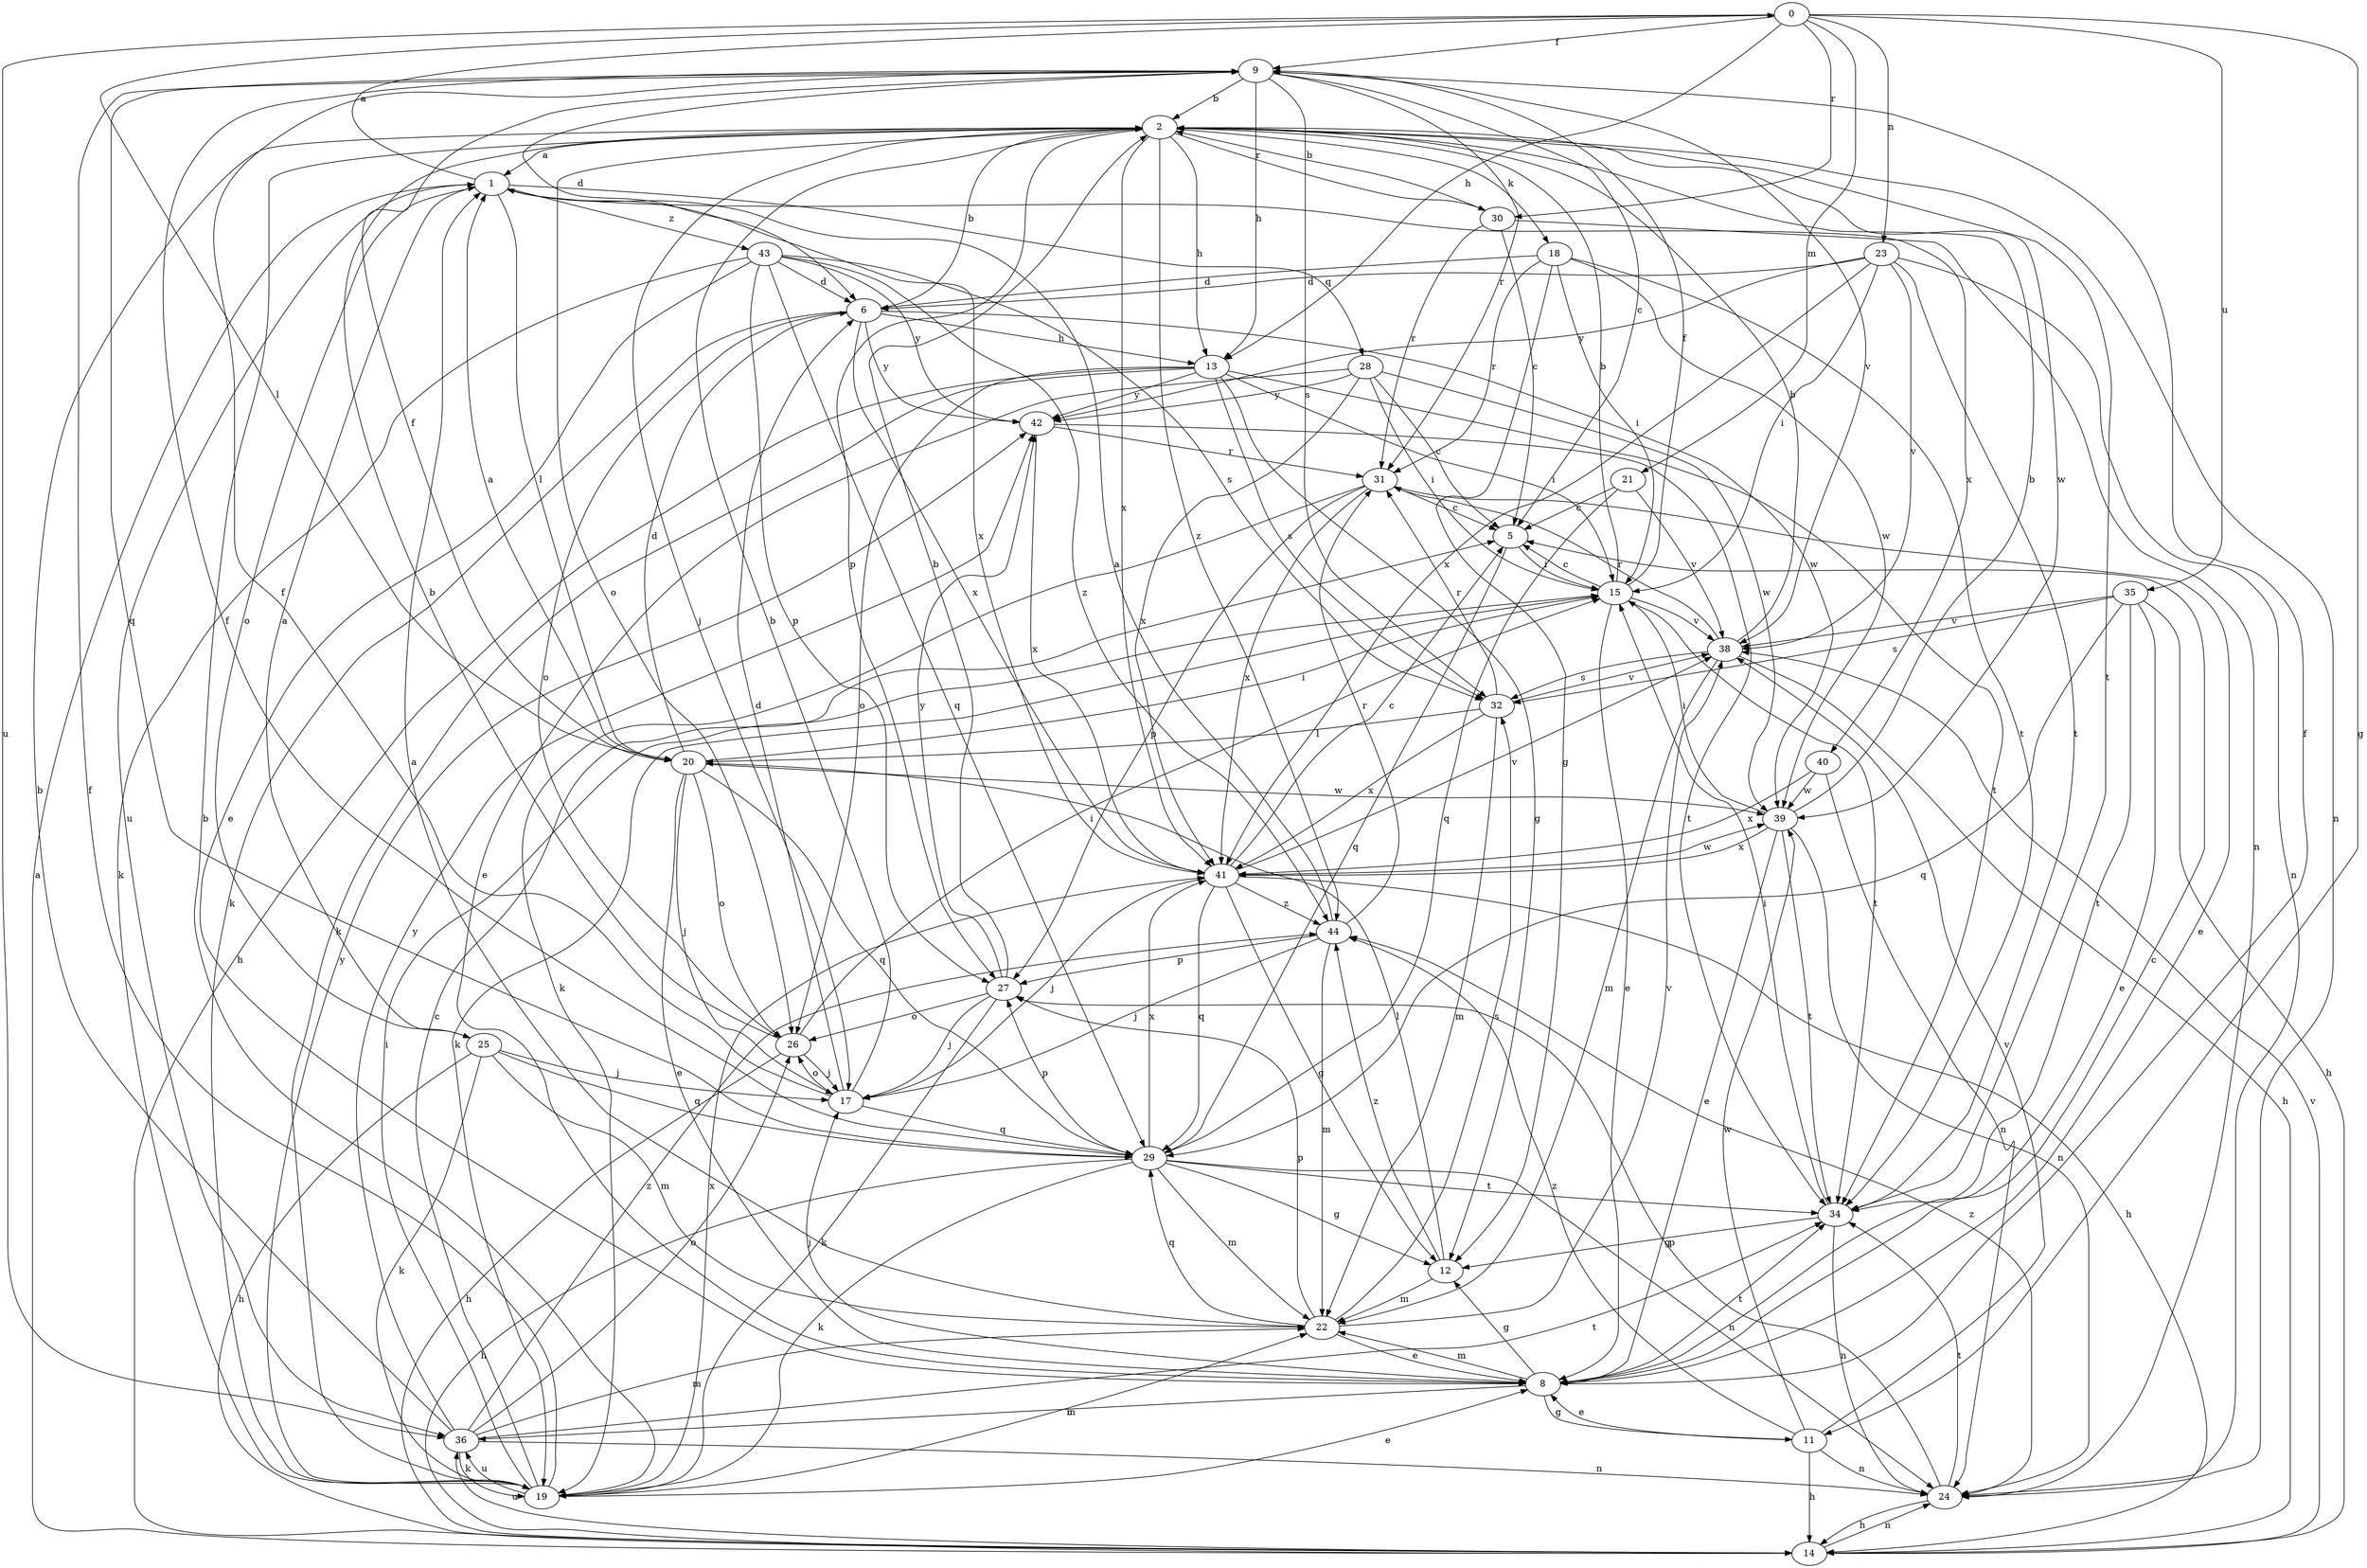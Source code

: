 strict digraph  {
0;
1;
2;
5;
6;
8;
9;
11;
12;
13;
14;
15;
17;
18;
19;
20;
21;
22;
23;
24;
25;
26;
27;
28;
29;
30;
31;
32;
34;
35;
36;
38;
39;
40;
41;
42;
43;
44;
0 -> 9  [label=f];
0 -> 11  [label=g];
0 -> 13  [label=h];
0 -> 20  [label=l];
0 -> 21  [label=m];
0 -> 23  [label=n];
0 -> 30  [label=r];
0 -> 35  [label=u];
0 -> 36  [label=u];
1 -> 0  [label=a];
1 -> 20  [label=l];
1 -> 25  [label=o];
1 -> 28  [label=q];
1 -> 36  [label=u];
1 -> 40  [label=x];
1 -> 41  [label=x];
1 -> 43  [label=z];
2 -> 1  [label=a];
2 -> 13  [label=h];
2 -> 17  [label=j];
2 -> 18  [label=k];
2 -> 24  [label=n];
2 -> 26  [label=o];
2 -> 27  [label=p];
2 -> 30  [label=r];
2 -> 34  [label=t];
2 -> 39  [label=w];
2 -> 41  [label=x];
2 -> 44  [label=z];
5 -> 15  [label=i];
5 -> 29  [label=q];
6 -> 2  [label=b];
6 -> 13  [label=h];
6 -> 19  [label=k];
6 -> 26  [label=o];
6 -> 39  [label=w];
6 -> 41  [label=x];
6 -> 42  [label=y];
8 -> 5  [label=c];
8 -> 9  [label=f];
8 -> 11  [label=g];
8 -> 12  [label=g];
8 -> 17  [label=j];
8 -> 22  [label=m];
8 -> 34  [label=t];
8 -> 36  [label=u];
9 -> 2  [label=b];
9 -> 5  [label=c];
9 -> 6  [label=d];
9 -> 13  [label=h];
9 -> 29  [label=q];
9 -> 31  [label=r];
9 -> 32  [label=s];
9 -> 38  [label=v];
11 -> 8  [label=e];
11 -> 14  [label=h];
11 -> 24  [label=n];
11 -> 38  [label=v];
11 -> 39  [label=w];
11 -> 44  [label=z];
12 -> 20  [label=l];
12 -> 22  [label=m];
12 -> 44  [label=z];
13 -> 12  [label=g];
13 -> 14  [label=h];
13 -> 15  [label=i];
13 -> 19  [label=k];
13 -> 26  [label=o];
13 -> 32  [label=s];
13 -> 34  [label=t];
13 -> 42  [label=y];
14 -> 1  [label=a];
14 -> 24  [label=n];
14 -> 36  [label=u];
14 -> 38  [label=v];
15 -> 2  [label=b];
15 -> 5  [label=c];
15 -> 8  [label=e];
15 -> 9  [label=f];
15 -> 19  [label=k];
15 -> 34  [label=t];
15 -> 38  [label=v];
17 -> 2  [label=b];
17 -> 6  [label=d];
17 -> 9  [label=f];
17 -> 26  [label=o];
17 -> 29  [label=q];
18 -> 6  [label=d];
18 -> 12  [label=g];
18 -> 15  [label=i];
18 -> 31  [label=r];
18 -> 34  [label=t];
18 -> 39  [label=w];
19 -> 2  [label=b];
19 -> 5  [label=c];
19 -> 8  [label=e];
19 -> 9  [label=f];
19 -> 15  [label=i];
19 -> 22  [label=m];
19 -> 36  [label=u];
19 -> 41  [label=x];
19 -> 42  [label=y];
20 -> 1  [label=a];
20 -> 6  [label=d];
20 -> 8  [label=e];
20 -> 9  [label=f];
20 -> 15  [label=i];
20 -> 17  [label=j];
20 -> 26  [label=o];
20 -> 29  [label=q];
20 -> 39  [label=w];
21 -> 5  [label=c];
21 -> 29  [label=q];
21 -> 38  [label=v];
22 -> 1  [label=a];
22 -> 8  [label=e];
22 -> 27  [label=p];
22 -> 29  [label=q];
22 -> 32  [label=s];
22 -> 38  [label=v];
23 -> 6  [label=d];
23 -> 15  [label=i];
23 -> 24  [label=n];
23 -> 34  [label=t];
23 -> 38  [label=v];
23 -> 41  [label=x];
23 -> 42  [label=y];
24 -> 14  [label=h];
24 -> 27  [label=p];
24 -> 34  [label=t];
24 -> 44  [label=z];
25 -> 1  [label=a];
25 -> 14  [label=h];
25 -> 17  [label=j];
25 -> 19  [label=k];
25 -> 22  [label=m];
25 -> 29  [label=q];
26 -> 2  [label=b];
26 -> 14  [label=h];
26 -> 15  [label=i];
26 -> 17  [label=j];
27 -> 2  [label=b];
27 -> 17  [label=j];
27 -> 19  [label=k];
27 -> 26  [label=o];
27 -> 42  [label=y];
28 -> 5  [label=c];
28 -> 8  [label=e];
28 -> 15  [label=i];
28 -> 39  [label=w];
28 -> 41  [label=x];
28 -> 42  [label=y];
29 -> 9  [label=f];
29 -> 12  [label=g];
29 -> 14  [label=h];
29 -> 19  [label=k];
29 -> 22  [label=m];
29 -> 24  [label=n];
29 -> 27  [label=p];
29 -> 34  [label=t];
29 -> 41  [label=x];
30 -> 2  [label=b];
30 -> 5  [label=c];
30 -> 24  [label=n];
30 -> 31  [label=r];
31 -> 5  [label=c];
31 -> 8  [label=e];
31 -> 19  [label=k];
31 -> 27  [label=p];
31 -> 41  [label=x];
32 -> 20  [label=l];
32 -> 22  [label=m];
32 -> 31  [label=r];
32 -> 38  [label=v];
32 -> 41  [label=x];
34 -> 12  [label=g];
34 -> 15  [label=i];
34 -> 24  [label=n];
35 -> 8  [label=e];
35 -> 14  [label=h];
35 -> 29  [label=q];
35 -> 32  [label=s];
35 -> 34  [label=t];
35 -> 38  [label=v];
36 -> 2  [label=b];
36 -> 19  [label=k];
36 -> 22  [label=m];
36 -> 24  [label=n];
36 -> 26  [label=o];
36 -> 34  [label=t];
36 -> 42  [label=y];
36 -> 44  [label=z];
38 -> 2  [label=b];
38 -> 14  [label=h];
38 -> 22  [label=m];
38 -> 31  [label=r];
38 -> 32  [label=s];
39 -> 2  [label=b];
39 -> 8  [label=e];
39 -> 15  [label=i];
39 -> 24  [label=n];
39 -> 34  [label=t];
39 -> 41  [label=x];
40 -> 24  [label=n];
40 -> 39  [label=w];
40 -> 41  [label=x];
41 -> 5  [label=c];
41 -> 12  [label=g];
41 -> 14  [label=h];
41 -> 17  [label=j];
41 -> 29  [label=q];
41 -> 38  [label=v];
41 -> 39  [label=w];
41 -> 44  [label=z];
42 -> 31  [label=r];
42 -> 34  [label=t];
42 -> 41  [label=x];
43 -> 6  [label=d];
43 -> 8  [label=e];
43 -> 19  [label=k];
43 -> 27  [label=p];
43 -> 29  [label=q];
43 -> 32  [label=s];
43 -> 42  [label=y];
43 -> 44  [label=z];
44 -> 1  [label=a];
44 -> 17  [label=j];
44 -> 22  [label=m];
44 -> 27  [label=p];
44 -> 31  [label=r];
}
